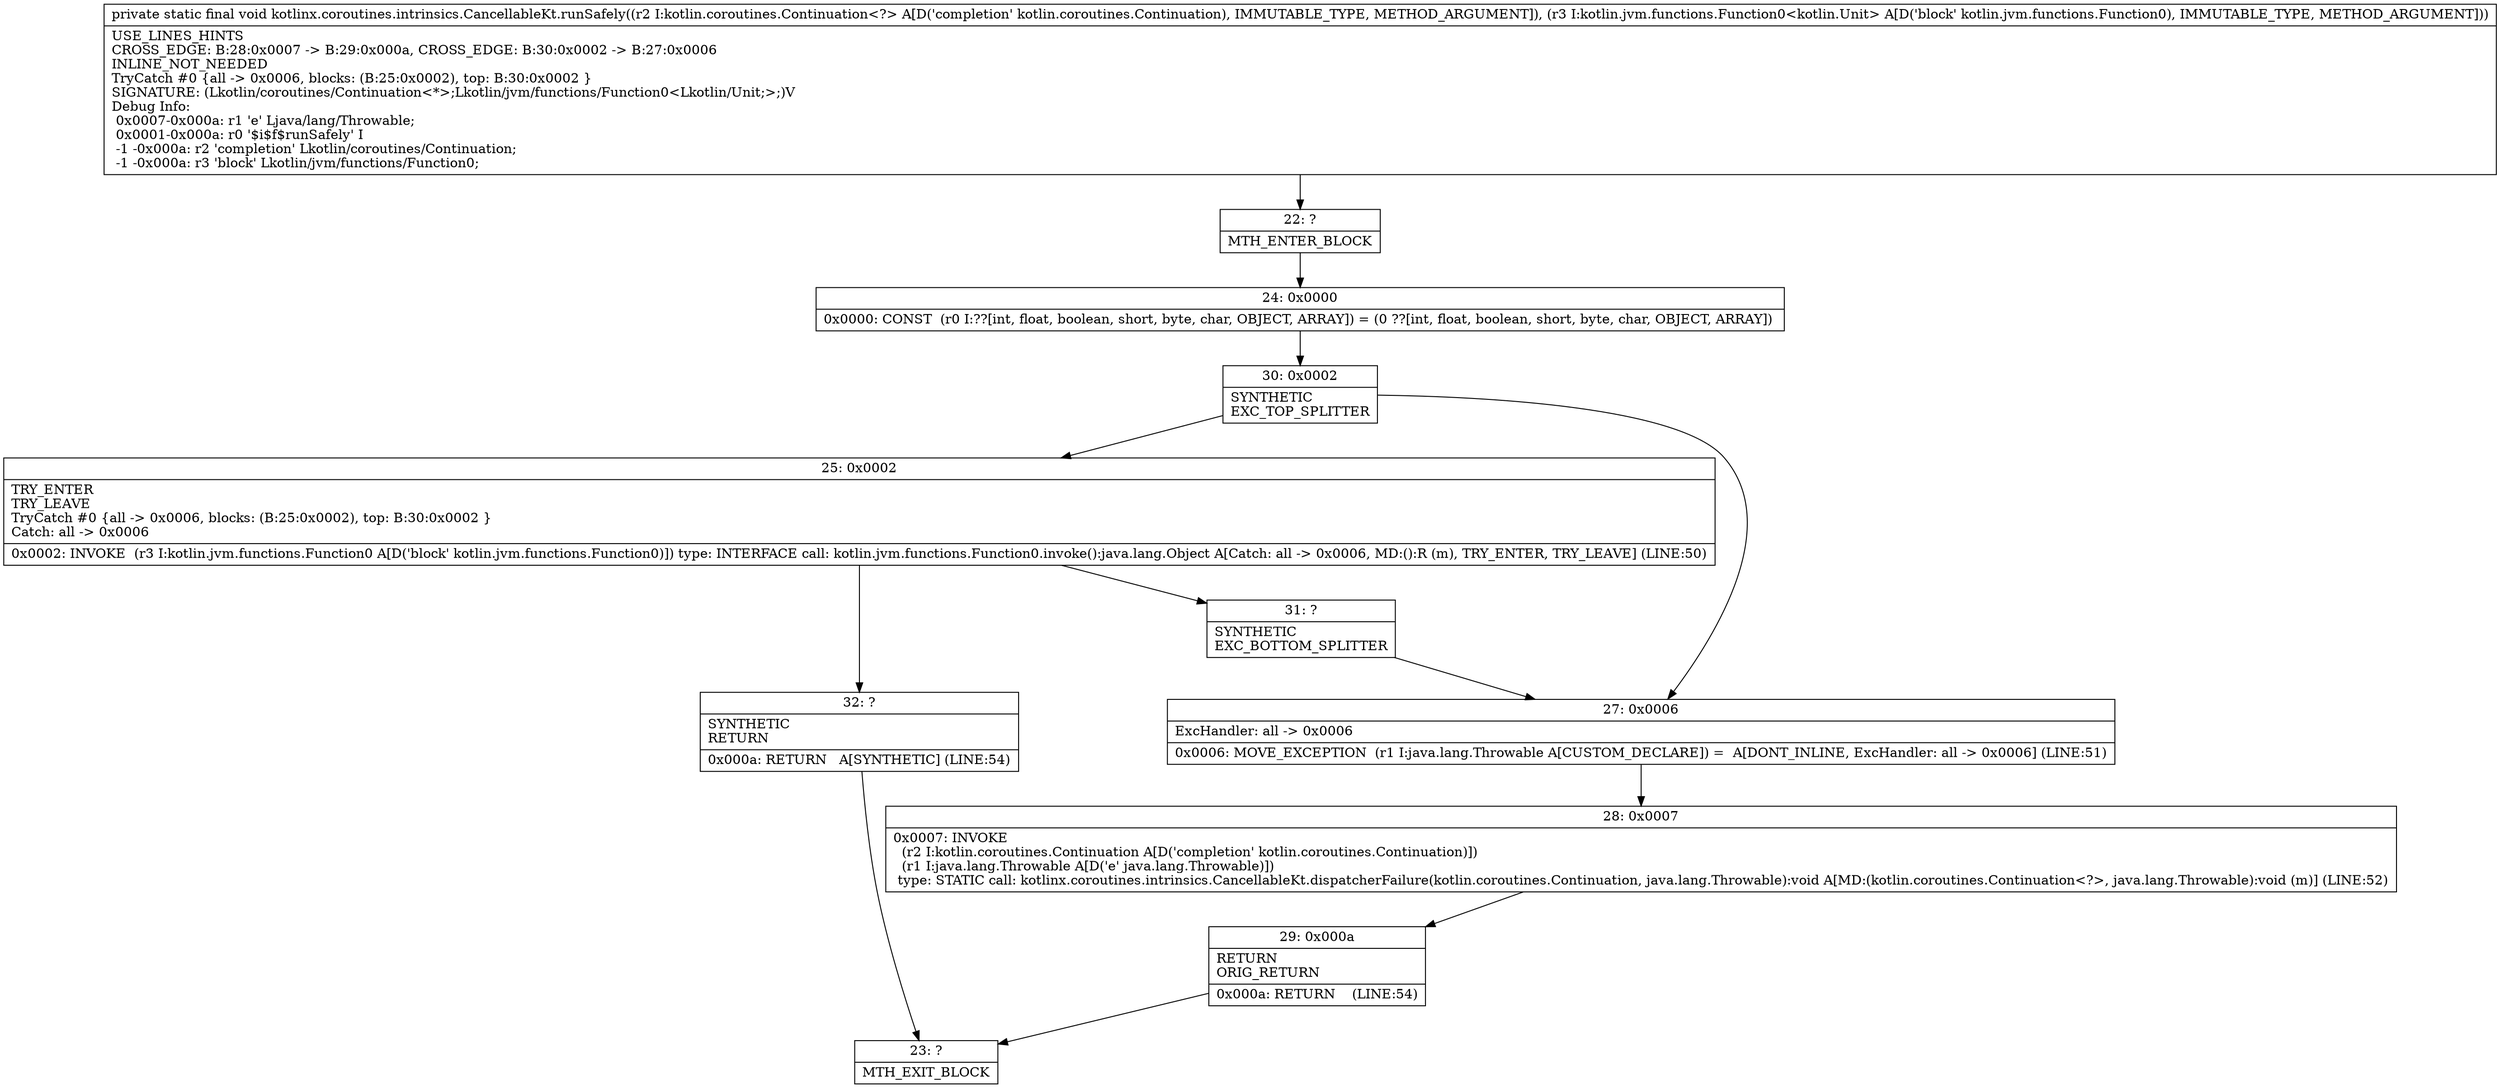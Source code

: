 digraph "CFG forkotlinx.coroutines.intrinsics.CancellableKt.runSafely(Lkotlin\/coroutines\/Continuation;Lkotlin\/jvm\/functions\/Function0;)V" {
Node_22 [shape=record,label="{22\:\ ?|MTH_ENTER_BLOCK\l}"];
Node_24 [shape=record,label="{24\:\ 0x0000|0x0000: CONST  (r0 I:??[int, float, boolean, short, byte, char, OBJECT, ARRAY]) = (0 ??[int, float, boolean, short, byte, char, OBJECT, ARRAY]) \l}"];
Node_30 [shape=record,label="{30\:\ 0x0002|SYNTHETIC\lEXC_TOP_SPLITTER\l}"];
Node_25 [shape=record,label="{25\:\ 0x0002|TRY_ENTER\lTRY_LEAVE\lTryCatch #0 \{all \-\> 0x0006, blocks: (B:25:0x0002), top: B:30:0x0002 \}\lCatch: all \-\> 0x0006\l|0x0002: INVOKE  (r3 I:kotlin.jvm.functions.Function0 A[D('block' kotlin.jvm.functions.Function0)]) type: INTERFACE call: kotlin.jvm.functions.Function0.invoke():java.lang.Object A[Catch: all \-\> 0x0006, MD:():R (m), TRY_ENTER, TRY_LEAVE] (LINE:50)\l}"];
Node_31 [shape=record,label="{31\:\ ?|SYNTHETIC\lEXC_BOTTOM_SPLITTER\l}"];
Node_32 [shape=record,label="{32\:\ ?|SYNTHETIC\lRETURN\l|0x000a: RETURN   A[SYNTHETIC] (LINE:54)\l}"];
Node_23 [shape=record,label="{23\:\ ?|MTH_EXIT_BLOCK\l}"];
Node_27 [shape=record,label="{27\:\ 0x0006|ExcHandler: all \-\> 0x0006\l|0x0006: MOVE_EXCEPTION  (r1 I:java.lang.Throwable A[CUSTOM_DECLARE]) =  A[DONT_INLINE, ExcHandler: all \-\> 0x0006] (LINE:51)\l}"];
Node_28 [shape=record,label="{28\:\ 0x0007|0x0007: INVOKE  \l  (r2 I:kotlin.coroutines.Continuation A[D('completion' kotlin.coroutines.Continuation)])\l  (r1 I:java.lang.Throwable A[D('e' java.lang.Throwable)])\l type: STATIC call: kotlinx.coroutines.intrinsics.CancellableKt.dispatcherFailure(kotlin.coroutines.Continuation, java.lang.Throwable):void A[MD:(kotlin.coroutines.Continuation\<?\>, java.lang.Throwable):void (m)] (LINE:52)\l}"];
Node_29 [shape=record,label="{29\:\ 0x000a|RETURN\lORIG_RETURN\l|0x000a: RETURN    (LINE:54)\l}"];
MethodNode[shape=record,label="{private static final void kotlinx.coroutines.intrinsics.CancellableKt.runSafely((r2 I:kotlin.coroutines.Continuation\<?\> A[D('completion' kotlin.coroutines.Continuation), IMMUTABLE_TYPE, METHOD_ARGUMENT]), (r3 I:kotlin.jvm.functions.Function0\<kotlin.Unit\> A[D('block' kotlin.jvm.functions.Function0), IMMUTABLE_TYPE, METHOD_ARGUMENT]))  | USE_LINES_HINTS\lCROSS_EDGE: B:28:0x0007 \-\> B:29:0x000a, CROSS_EDGE: B:30:0x0002 \-\> B:27:0x0006\lINLINE_NOT_NEEDED\lTryCatch #0 \{all \-\> 0x0006, blocks: (B:25:0x0002), top: B:30:0x0002 \}\lSIGNATURE: (Lkotlin\/coroutines\/Continuation\<*\>;Lkotlin\/jvm\/functions\/Function0\<Lkotlin\/Unit;\>;)V\lDebug Info:\l  0x0007\-0x000a: r1 'e' Ljava\/lang\/Throwable;\l  0x0001\-0x000a: r0 '$i$f$runSafely' I\l  \-1 \-0x000a: r2 'completion' Lkotlin\/coroutines\/Continuation;\l  \-1 \-0x000a: r3 'block' Lkotlin\/jvm\/functions\/Function0;\l}"];
MethodNode -> Node_22;Node_22 -> Node_24;
Node_24 -> Node_30;
Node_30 -> Node_25;
Node_30 -> Node_27;
Node_25 -> Node_31;
Node_25 -> Node_32;
Node_31 -> Node_27;
Node_32 -> Node_23;
Node_27 -> Node_28;
Node_28 -> Node_29;
Node_29 -> Node_23;
}

